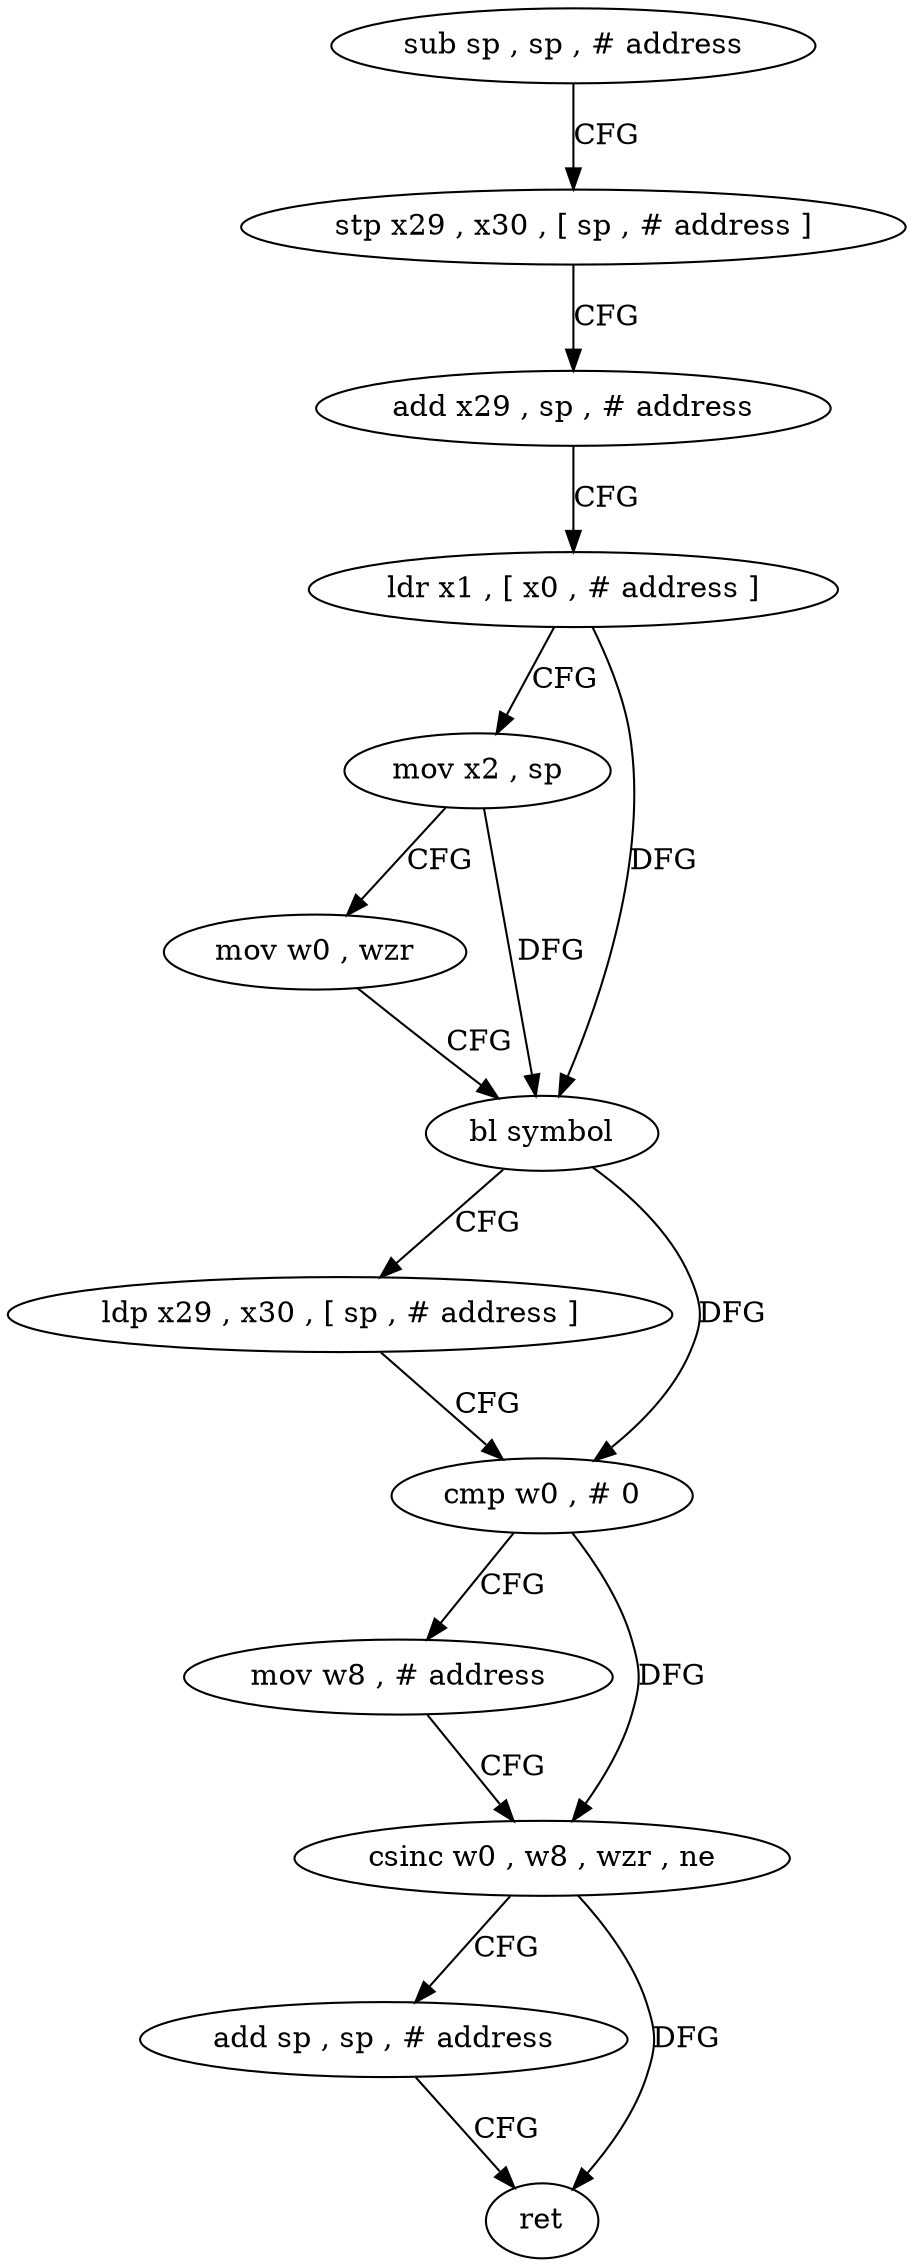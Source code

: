 digraph "func" {
"4211624" [label = "sub sp , sp , # address" ]
"4211628" [label = "stp x29 , x30 , [ sp , # address ]" ]
"4211632" [label = "add x29 , sp , # address" ]
"4211636" [label = "ldr x1 , [ x0 , # address ]" ]
"4211640" [label = "mov x2 , sp" ]
"4211644" [label = "mov w0 , wzr" ]
"4211648" [label = "bl symbol" ]
"4211652" [label = "ldp x29 , x30 , [ sp , # address ]" ]
"4211656" [label = "cmp w0 , # 0" ]
"4211660" [label = "mov w8 , # address" ]
"4211664" [label = "csinc w0 , w8 , wzr , ne" ]
"4211668" [label = "add sp , sp , # address" ]
"4211672" [label = "ret" ]
"4211624" -> "4211628" [ label = "CFG" ]
"4211628" -> "4211632" [ label = "CFG" ]
"4211632" -> "4211636" [ label = "CFG" ]
"4211636" -> "4211640" [ label = "CFG" ]
"4211636" -> "4211648" [ label = "DFG" ]
"4211640" -> "4211644" [ label = "CFG" ]
"4211640" -> "4211648" [ label = "DFG" ]
"4211644" -> "4211648" [ label = "CFG" ]
"4211648" -> "4211652" [ label = "CFG" ]
"4211648" -> "4211656" [ label = "DFG" ]
"4211652" -> "4211656" [ label = "CFG" ]
"4211656" -> "4211660" [ label = "CFG" ]
"4211656" -> "4211664" [ label = "DFG" ]
"4211660" -> "4211664" [ label = "CFG" ]
"4211664" -> "4211668" [ label = "CFG" ]
"4211664" -> "4211672" [ label = "DFG" ]
"4211668" -> "4211672" [ label = "CFG" ]
}
